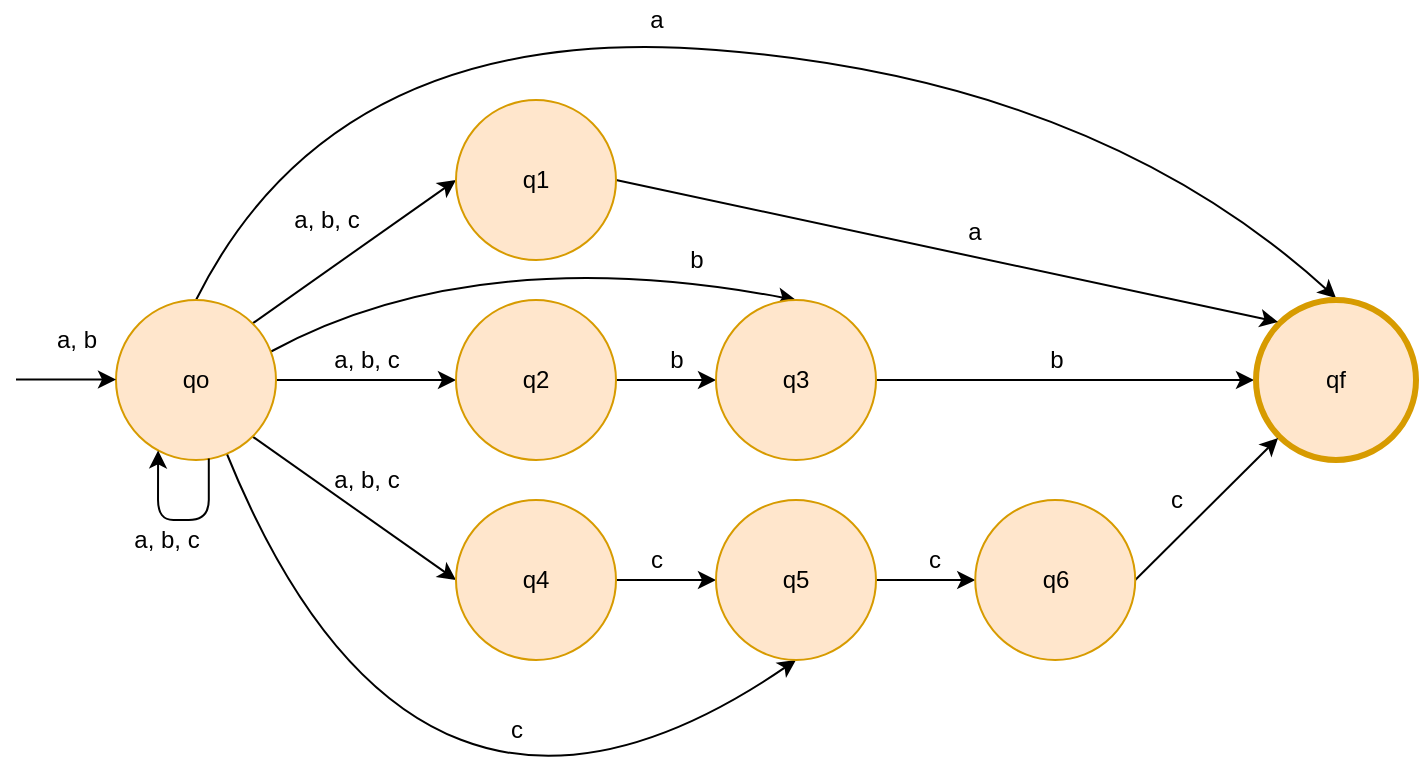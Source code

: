 <mxfile version="15.2.7" type="device"><diagram id="LTgJo6gu9bHaDP-u6P6X" name="Page-1"><mxGraphModel dx="946" dy="672" grid="1" gridSize="10" guides="1" tooltips="1" connect="1" arrows="1" fold="1" page="1" pageScale="1" pageWidth="827" pageHeight="1169" background="#ffffff" math="0" shadow="0"><root><mxCell id="0"/><mxCell id="1" parent="0"/><mxCell id="sLOoc5aH52O1bl07l7pg-5" style="edgeStyle=orthogonalEdgeStyle;rounded=0;orthogonalLoop=1;jettySize=auto;html=1;" parent="1" source="sLOoc5aH52O1bl07l7pg-1" target="sLOoc5aH52O1bl07l7pg-2" edge="1"><mxGeometry relative="1" as="geometry"/></mxCell><mxCell id="mocCe0XT6ZFVzpjLvFiy-5" style="rounded=0;orthogonalLoop=1;jettySize=auto;html=1;exitX=1;exitY=0;exitDx=0;exitDy=0;entryX=0;entryY=0.5;entryDx=0;entryDy=0;" edge="1" parent="1" source="sLOoc5aH52O1bl07l7pg-1" target="mocCe0XT6ZFVzpjLvFiy-1"><mxGeometry relative="1" as="geometry"/></mxCell><mxCell id="mocCe0XT6ZFVzpjLvFiy-6" style="edgeStyle=none;rounded=0;orthogonalLoop=1;jettySize=auto;html=1;exitX=1;exitY=1;exitDx=0;exitDy=0;entryX=0;entryY=0.5;entryDx=0;entryDy=0;" edge="1" parent="1" source="sLOoc5aH52O1bl07l7pg-1" target="mocCe0XT6ZFVzpjLvFiy-2"><mxGeometry relative="1" as="geometry"/></mxCell><mxCell id="mocCe0XT6ZFVzpjLvFiy-19" style="edgeStyle=none;orthogonalLoop=1;jettySize=auto;html=1;exitX=0.5;exitY=0;exitDx=0;exitDy=0;entryX=0.5;entryY=0;entryDx=0;entryDy=0;curved=1;" edge="1" parent="1" source="sLOoc5aH52O1bl07l7pg-1" target="sLOoc5aH52O1bl07l7pg-4"><mxGeometry relative="1" as="geometry"><Array as="points"><mxPoint x="190" y="50"/><mxPoint x="570" y="80"/></Array></mxGeometry></mxCell><mxCell id="mocCe0XT6ZFVzpjLvFiy-20" style="edgeStyle=none;curved=1;orthogonalLoop=1;jettySize=auto;html=1;exitX=0.963;exitY=0.325;exitDx=0;exitDy=0;entryX=0.5;entryY=0;entryDx=0;entryDy=0;exitPerimeter=0;" edge="1" parent="1" source="sLOoc5aH52O1bl07l7pg-1" target="sLOoc5aH52O1bl07l7pg-3"><mxGeometry relative="1" as="geometry"><Array as="points"><mxPoint x="260" y="160"/></Array></mxGeometry></mxCell><mxCell id="mocCe0XT6ZFVzpjLvFiy-24" style="edgeStyle=none;curved=1;orthogonalLoop=1;jettySize=auto;html=1;exitX=0.688;exitY=0.95;exitDx=0;exitDy=0;entryX=0.5;entryY=1;entryDx=0;entryDy=0;exitPerimeter=0;" edge="1" parent="1" source="sLOoc5aH52O1bl07l7pg-1" target="mocCe0XT6ZFVzpjLvFiy-3"><mxGeometry relative="1" as="geometry"><Array as="points"><mxPoint x="230" y="500"/></Array></mxGeometry></mxCell><mxCell id="sLOoc5aH52O1bl07l7pg-1" value="qo" style="ellipse;whiteSpace=wrap;html=1;fillColor=#ffe6cc;strokeColor=#d79b00;" parent="1" vertex="1"><mxGeometry x="80" y="190" width="80" height="80" as="geometry"/></mxCell><mxCell id="sLOoc5aH52O1bl07l7pg-6" style="edgeStyle=orthogonalEdgeStyle;rounded=0;orthogonalLoop=1;jettySize=auto;html=1;entryX=0;entryY=0.5;entryDx=0;entryDy=0;" parent="1" source="sLOoc5aH52O1bl07l7pg-2" target="sLOoc5aH52O1bl07l7pg-3" edge="1"><mxGeometry relative="1" as="geometry"/></mxCell><mxCell id="sLOoc5aH52O1bl07l7pg-2" value="q2" style="ellipse;whiteSpace=wrap;html=1;fillColor=#ffe6cc;strokeColor=#d79b00;" parent="1" vertex="1"><mxGeometry x="250" y="190" width="80" height="80" as="geometry"/></mxCell><mxCell id="sLOoc5aH52O1bl07l7pg-7" style="edgeStyle=orthogonalEdgeStyle;rounded=0;orthogonalLoop=1;jettySize=auto;html=1;" parent="1" source="sLOoc5aH52O1bl07l7pg-3" target="sLOoc5aH52O1bl07l7pg-4" edge="1"><mxGeometry relative="1" as="geometry"/></mxCell><mxCell id="sLOoc5aH52O1bl07l7pg-3" value="q3" style="ellipse;whiteSpace=wrap;html=1;fillColor=#ffe6cc;strokeColor=#d79b00;" parent="1" vertex="1"><mxGeometry x="380" y="190" width="80" height="80" as="geometry"/></mxCell><mxCell id="sLOoc5aH52O1bl07l7pg-4" value="qf" style="ellipse;whiteSpace=wrap;html=1;fillColor=#ffe6cc;strokeColor=#d79b00;shadow=0;perimeterSpacing=1;strokeWidth=3;" parent="1" vertex="1"><mxGeometry x="650" y="190" width="80" height="80" as="geometry"/></mxCell><mxCell id="sLOoc5aH52O1bl07l7pg-14" value="a, b" style="text;html=1;align=center;verticalAlign=middle;resizable=0;points=[];autosize=1;strokeColor=none;fillColor=none;" parent="1" vertex="1"><mxGeometry x="40" y="200" width="40" height="20" as="geometry"/></mxCell><mxCell id="sLOoc5aH52O1bl07l7pg-15" value="b" style="text;html=1;align=center;verticalAlign=middle;resizable=0;points=[];autosize=1;strokeColor=none;fillColor=none;" parent="1" vertex="1"><mxGeometry x="350" y="210" width="20" height="20" as="geometry"/></mxCell><mxCell id="sLOoc5aH52O1bl07l7pg-20" value="" style="endArrow=classic;html=1;shadow=0;strokeWidth=1;" parent="1" edge="1"><mxGeometry width="50" height="50" relative="1" as="geometry"><mxPoint x="30" y="229.76" as="sourcePoint"/><mxPoint x="80" y="229.76" as="targetPoint"/></mxGeometry></mxCell><mxCell id="sLOoc5aH52O1bl07l7pg-23" style="edgeStyle=orthogonalEdgeStyle;rounded=1;orthogonalLoop=1;jettySize=auto;html=1;entryX=0.263;entryY=0.94;entryDx=0;entryDy=0;entryPerimeter=0;exitX=0.58;exitY=0.99;exitDx=0;exitDy=0;exitPerimeter=0;" parent="1" source="sLOoc5aH52O1bl07l7pg-1" target="sLOoc5aH52O1bl07l7pg-1" edge="1"><mxGeometry relative="1" as="geometry"><mxPoint x="160" y="230" as="sourcePoint"/><mxPoint x="100" y="180" as="targetPoint"/><Array as="points"><mxPoint x="126" y="300"/><mxPoint x="101" y="300"/></Array></mxGeometry></mxCell><mxCell id="sLOoc5aH52O1bl07l7pg-24" value="a, b, c" style="text;html=1;align=center;verticalAlign=middle;resizable=0;points=[];autosize=1;strokeColor=none;fillColor=none;" parent="1" vertex="1"><mxGeometry x="80" y="300" width="50" height="20" as="geometry"/></mxCell><mxCell id="mocCe0XT6ZFVzpjLvFiy-14" style="edgeStyle=none;orthogonalLoop=1;jettySize=auto;html=1;exitX=1;exitY=0.5;exitDx=0;exitDy=0;entryX=0;entryY=0;entryDx=0;entryDy=0;curved=1;" edge="1" parent="1" source="mocCe0XT6ZFVzpjLvFiy-1" target="sLOoc5aH52O1bl07l7pg-4"><mxGeometry relative="1" as="geometry"/></mxCell><mxCell id="mocCe0XT6ZFVzpjLvFiy-1" value="q1" style="ellipse;whiteSpace=wrap;html=1;fillColor=#ffe6cc;strokeColor=#d79b00;" vertex="1" parent="1"><mxGeometry x="250" y="90" width="80" height="80" as="geometry"/></mxCell><mxCell id="mocCe0XT6ZFVzpjLvFiy-11" style="edgeStyle=none;rounded=0;orthogonalLoop=1;jettySize=auto;html=1;exitX=1;exitY=0.5;exitDx=0;exitDy=0;entryX=0;entryY=0.5;entryDx=0;entryDy=0;" edge="1" parent="1" source="mocCe0XT6ZFVzpjLvFiy-2" target="mocCe0XT6ZFVzpjLvFiy-3"><mxGeometry relative="1" as="geometry"/></mxCell><mxCell id="mocCe0XT6ZFVzpjLvFiy-2" value="q4" style="ellipse;whiteSpace=wrap;html=1;fillColor=#ffe6cc;strokeColor=#d79b00;" vertex="1" parent="1"><mxGeometry x="250" y="290" width="80" height="80" as="geometry"/></mxCell><mxCell id="mocCe0XT6ZFVzpjLvFiy-12" style="edgeStyle=none;rounded=0;orthogonalLoop=1;jettySize=auto;html=1;exitX=1;exitY=0.5;exitDx=0;exitDy=0;entryX=0;entryY=0.5;entryDx=0;entryDy=0;" edge="1" parent="1" source="mocCe0XT6ZFVzpjLvFiy-3" target="mocCe0XT6ZFVzpjLvFiy-4"><mxGeometry relative="1" as="geometry"/></mxCell><mxCell id="mocCe0XT6ZFVzpjLvFiy-3" value="q5" style="ellipse;whiteSpace=wrap;html=1;fillColor=#ffe6cc;strokeColor=#d79b00;" vertex="1" parent="1"><mxGeometry x="380" y="290" width="80" height="80" as="geometry"/></mxCell><mxCell id="mocCe0XT6ZFVzpjLvFiy-13" style="edgeStyle=none;rounded=0;orthogonalLoop=1;jettySize=auto;html=1;exitX=1;exitY=0.5;exitDx=0;exitDy=0;entryX=0;entryY=1;entryDx=0;entryDy=0;" edge="1" parent="1" source="mocCe0XT6ZFVzpjLvFiy-4" target="sLOoc5aH52O1bl07l7pg-4"><mxGeometry relative="1" as="geometry"/></mxCell><mxCell id="mocCe0XT6ZFVzpjLvFiy-4" value="q6" style="ellipse;whiteSpace=wrap;html=1;fillColor=#ffe6cc;strokeColor=#d79b00;" vertex="1" parent="1"><mxGeometry x="509.62" y="290" width="80" height="80" as="geometry"/></mxCell><mxCell id="mocCe0XT6ZFVzpjLvFiy-7" value="a, b, c" style="text;html=1;align=center;verticalAlign=middle;resizable=0;points=[];autosize=1;strokeColor=none;fillColor=none;" vertex="1" parent="1"><mxGeometry x="160" y="140" width="50" height="20" as="geometry"/></mxCell><mxCell id="mocCe0XT6ZFVzpjLvFiy-8" value="a, b, c" style="text;html=1;align=center;verticalAlign=middle;resizable=0;points=[];autosize=1;strokeColor=none;fillColor=none;" vertex="1" parent="1"><mxGeometry x="180" y="210" width="50" height="20" as="geometry"/></mxCell><mxCell id="mocCe0XT6ZFVzpjLvFiy-9" value="a, b, c" style="text;html=1;align=center;verticalAlign=middle;resizable=0;points=[];autosize=1;strokeColor=none;fillColor=none;" vertex="1" parent="1"><mxGeometry x="180" y="270" width="50" height="20" as="geometry"/></mxCell><mxCell id="mocCe0XT6ZFVzpjLvFiy-10" value="b" style="text;html=1;align=center;verticalAlign=middle;resizable=0;points=[];autosize=1;strokeColor=none;fillColor=none;" vertex="1" parent="1"><mxGeometry x="539.62" y="210" width="20" height="20" as="geometry"/></mxCell><mxCell id="mocCe0XT6ZFVzpjLvFiy-15" value="a" style="text;html=1;align=center;verticalAlign=middle;resizable=0;points=[];autosize=1;strokeColor=none;fillColor=none;" vertex="1" parent="1"><mxGeometry x="499" y="146" width="20" height="20" as="geometry"/></mxCell><mxCell id="mocCe0XT6ZFVzpjLvFiy-16" value="c" style="text;html=1;align=center;verticalAlign=middle;resizable=0;points=[];autosize=1;strokeColor=none;fillColor=none;" vertex="1" parent="1"><mxGeometry x="479" y="310" width="20" height="20" as="geometry"/></mxCell><mxCell id="mocCe0XT6ZFVzpjLvFiy-17" value="c" style="text;html=1;align=center;verticalAlign=middle;resizable=0;points=[];autosize=1;strokeColor=none;fillColor=none;" vertex="1" parent="1"><mxGeometry x="340" y="310" width="20" height="20" as="geometry"/></mxCell><mxCell id="mocCe0XT6ZFVzpjLvFiy-18" value="c" style="text;html=1;align=center;verticalAlign=middle;resizable=0;points=[];autosize=1;strokeColor=none;fillColor=none;" vertex="1" parent="1"><mxGeometry x="600" y="280" width="20" height="20" as="geometry"/></mxCell><mxCell id="mocCe0XT6ZFVzpjLvFiy-21" value="a" style="text;html=1;align=center;verticalAlign=middle;resizable=0;points=[];autosize=1;strokeColor=none;fillColor=none;" vertex="1" parent="1"><mxGeometry x="340" y="40" width="20" height="20" as="geometry"/></mxCell><mxCell id="mocCe0XT6ZFVzpjLvFiy-23" value="b" style="text;html=1;align=center;verticalAlign=middle;resizable=0;points=[];autosize=1;strokeColor=none;fillColor=none;" vertex="1" parent="1"><mxGeometry x="360" y="160" width="20" height="20" as="geometry"/></mxCell><mxCell id="mocCe0XT6ZFVzpjLvFiy-25" value="c" style="text;html=1;align=center;verticalAlign=middle;resizable=0;points=[];autosize=1;strokeColor=none;fillColor=none;" vertex="1" parent="1"><mxGeometry x="270" y="395" width="20" height="20" as="geometry"/></mxCell></root></mxGraphModel></diagram></mxfile>